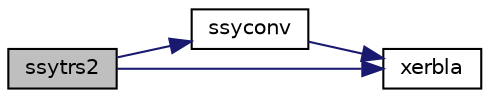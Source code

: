 digraph "ssytrs2"
{
 // LATEX_PDF_SIZE
  edge [fontname="Helvetica",fontsize="10",labelfontname="Helvetica",labelfontsize="10"];
  node [fontname="Helvetica",fontsize="10",shape=record];
  rankdir="LR";
  Node1 [label="ssytrs2",height=0.2,width=0.4,color="black", fillcolor="grey75", style="filled", fontcolor="black",tooltip="SSYTRS2"];
  Node1 -> Node2 [color="midnightblue",fontsize="10",style="solid",fontname="Helvetica"];
  Node2 [label="ssyconv",height=0.2,width=0.4,color="black", fillcolor="white", style="filled",URL="$ssyconv_8f.html#ac0f11db6dfb7415b9ca1bc5b2edb643d",tooltip="SSYCONV"];
  Node2 -> Node3 [color="midnightblue",fontsize="10",style="solid",fontname="Helvetica"];
  Node3 [label="xerbla",height=0.2,width=0.4,color="black", fillcolor="white", style="filled",URL="$xerbla_8f.html#a377ee61015baf8dea7770b3a404b1c07",tooltip="XERBLA"];
  Node1 -> Node3 [color="midnightblue",fontsize="10",style="solid",fontname="Helvetica"];
}
